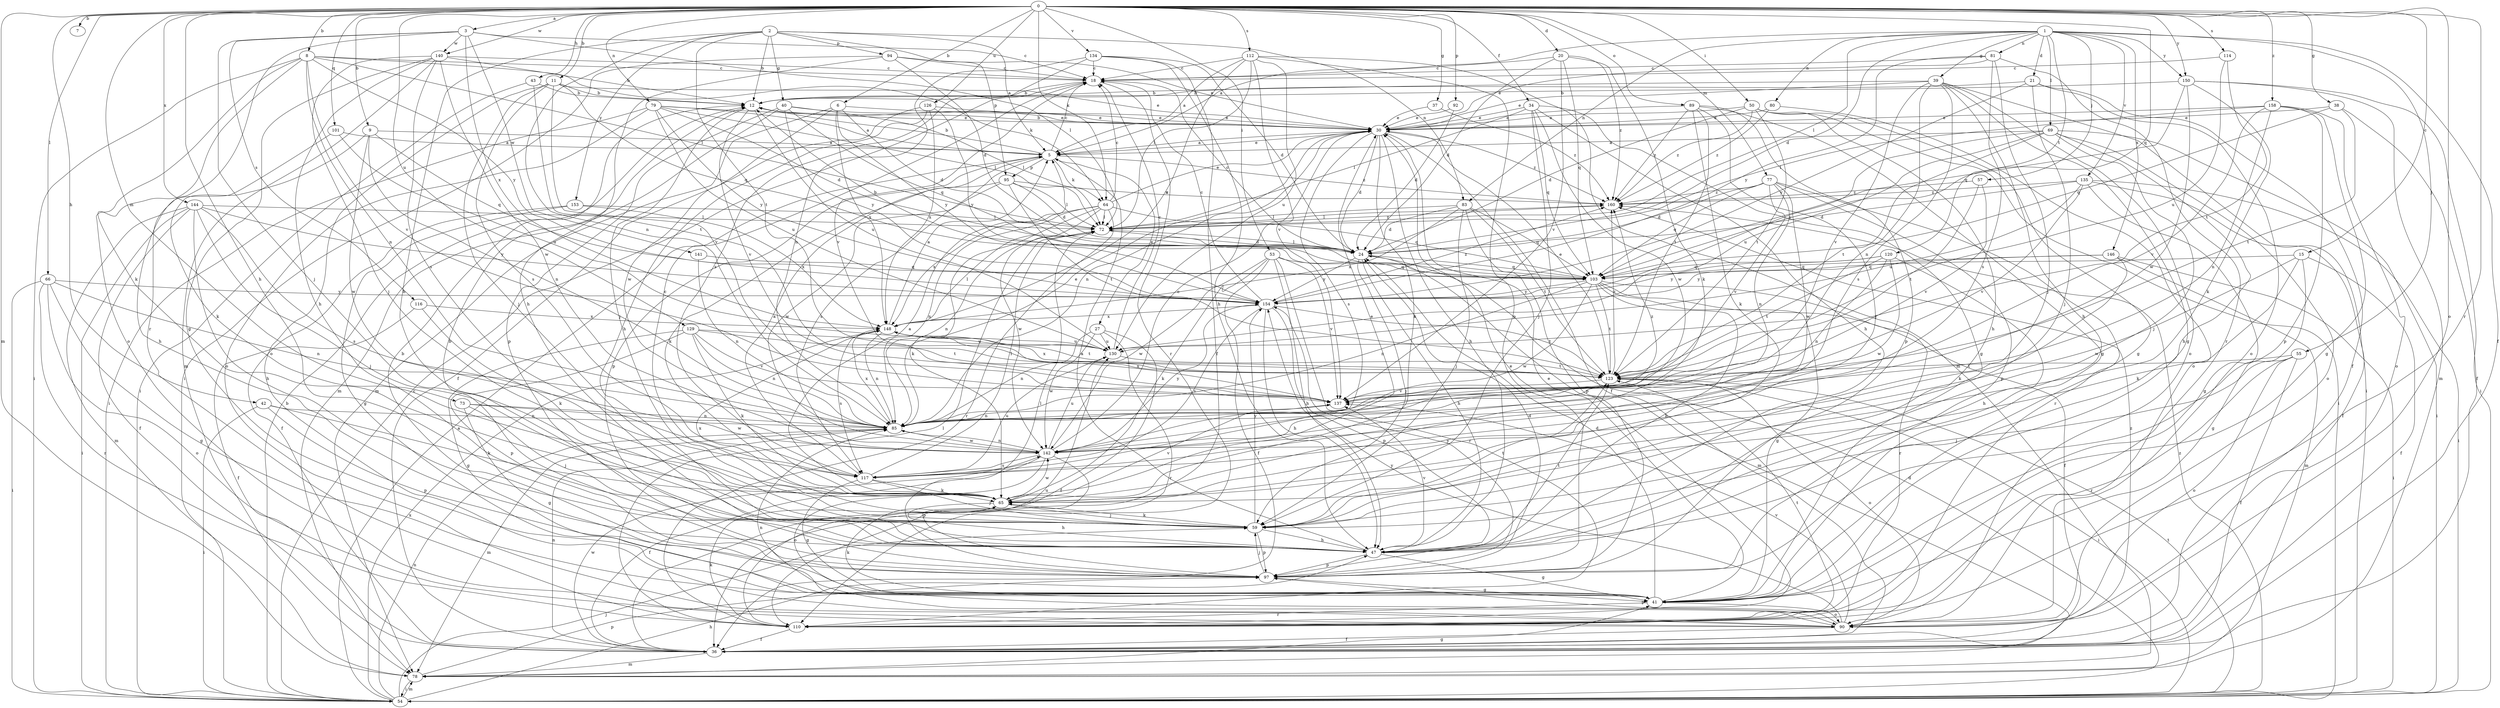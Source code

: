 strict digraph  {
0;
1;
2;
3;
5;
6;
7;
8;
9;
11;
12;
15;
18;
20;
21;
24;
27;
30;
34;
36;
37;
38;
39;
40;
41;
42;
43;
47;
50;
53;
54;
55;
57;
59;
64;
65;
66;
69;
72;
73;
77;
78;
79;
80;
81;
83;
85;
89;
90;
92;
94;
95;
97;
101;
103;
110;
112;
114;
116;
117;
120;
123;
126;
129;
130;
134;
135;
137;
140;
141;
142;
144;
146;
148;
150;
153;
154;
158;
160;
0 -> 3  [label=a];
0 -> 6  [label=b];
0 -> 7  [label=b];
0 -> 8  [label=b];
0 -> 9  [label=b];
0 -> 11  [label=b];
0 -> 15  [label=c];
0 -> 20  [label=d];
0 -> 34  [label=f];
0 -> 37  [label=g];
0 -> 38  [label=g];
0 -> 42  [label=h];
0 -> 43  [label=h];
0 -> 47  [label=h];
0 -> 50  [label=i];
0 -> 53  [label=i];
0 -> 64  [label=k];
0 -> 66  [label=l];
0 -> 73  [label=m];
0 -> 77  [label=m];
0 -> 78  [label=m];
0 -> 79  [label=n];
0 -> 89  [label=o];
0 -> 90  [label=o];
0 -> 92  [label=p];
0 -> 101  [label=q];
0 -> 103  [label=q];
0 -> 110  [label=r];
0 -> 112  [label=s];
0 -> 114  [label=s];
0 -> 126  [label=u];
0 -> 129  [label=u];
0 -> 134  [label=v];
0 -> 140  [label=w];
0 -> 144  [label=x];
0 -> 150  [label=y];
0 -> 158  [label=z];
1 -> 5  [label=a];
1 -> 21  [label=d];
1 -> 24  [label=d];
1 -> 36  [label=f];
1 -> 39  [label=g];
1 -> 55  [label=j];
1 -> 57  [label=j];
1 -> 69  [label=l];
1 -> 72  [label=l];
1 -> 80  [label=n];
1 -> 81  [label=n];
1 -> 83  [label=n];
1 -> 120  [label=t];
1 -> 135  [label=v];
1 -> 146  [label=x];
1 -> 150  [label=y];
2 -> 5  [label=a];
2 -> 12  [label=b];
2 -> 40  [label=g];
2 -> 47  [label=h];
2 -> 83  [label=n];
2 -> 85  [label=n];
2 -> 94  [label=p];
2 -> 95  [label=p];
2 -> 123  [label=t];
2 -> 153  [label=y];
3 -> 18  [label=c];
3 -> 59  [label=j];
3 -> 72  [label=l];
3 -> 110  [label=r];
3 -> 116  [label=s];
3 -> 140  [label=w];
3 -> 141  [label=w];
3 -> 148  [label=x];
5 -> 12  [label=b];
5 -> 18  [label=c];
5 -> 27  [label=e];
5 -> 30  [label=e];
5 -> 64  [label=k];
5 -> 95  [label=p];
5 -> 97  [label=p];
5 -> 117  [label=s];
5 -> 160  [label=z];
6 -> 24  [label=d];
6 -> 30  [label=e];
6 -> 78  [label=m];
6 -> 142  [label=w];
6 -> 148  [label=x];
6 -> 154  [label=y];
8 -> 18  [label=c];
8 -> 54  [label=i];
8 -> 64  [label=k];
8 -> 65  [label=k];
8 -> 72  [label=l];
8 -> 85  [label=n];
8 -> 90  [label=o];
8 -> 137  [label=v];
8 -> 154  [label=y];
9 -> 5  [label=a];
9 -> 65  [label=k];
9 -> 85  [label=n];
9 -> 103  [label=q];
9 -> 142  [label=w];
11 -> 12  [label=b];
11 -> 30  [label=e];
11 -> 59  [label=j];
11 -> 90  [label=o];
11 -> 103  [label=q];
11 -> 117  [label=s];
11 -> 137  [label=v];
12 -> 30  [label=e];
12 -> 59  [label=j];
12 -> 130  [label=u];
12 -> 137  [label=v];
15 -> 36  [label=f];
15 -> 41  [label=g];
15 -> 65  [label=k];
15 -> 103  [label=q];
15 -> 142  [label=w];
18 -> 12  [label=b];
18 -> 110  [label=r];
18 -> 137  [label=v];
20 -> 18  [label=c];
20 -> 24  [label=d];
20 -> 65  [label=k];
20 -> 103  [label=q];
20 -> 137  [label=v];
20 -> 160  [label=z];
21 -> 12  [label=b];
21 -> 36  [label=f];
21 -> 59  [label=j];
21 -> 90  [label=o];
21 -> 154  [label=y];
24 -> 18  [label=c];
24 -> 47  [label=h];
24 -> 59  [label=j];
24 -> 72  [label=l];
24 -> 78  [label=m];
24 -> 103  [label=q];
24 -> 154  [label=y];
27 -> 36  [label=f];
27 -> 85  [label=n];
27 -> 110  [label=r];
27 -> 130  [label=u];
27 -> 142  [label=w];
30 -> 5  [label=a];
30 -> 12  [label=b];
30 -> 24  [label=d];
30 -> 36  [label=f];
30 -> 47  [label=h];
30 -> 65  [label=k];
30 -> 85  [label=n];
30 -> 117  [label=s];
30 -> 160  [label=z];
34 -> 30  [label=e];
34 -> 41  [label=g];
34 -> 47  [label=h];
34 -> 59  [label=j];
34 -> 72  [label=l];
34 -> 103  [label=q];
34 -> 142  [label=w];
36 -> 78  [label=m];
36 -> 85  [label=n];
36 -> 142  [label=w];
36 -> 160  [label=z];
37 -> 30  [label=e];
37 -> 160  [label=z];
38 -> 30  [label=e];
38 -> 36  [label=f];
38 -> 103  [label=q];
38 -> 123  [label=t];
39 -> 12  [label=b];
39 -> 30  [label=e];
39 -> 41  [label=g];
39 -> 47  [label=h];
39 -> 54  [label=i];
39 -> 85  [label=n];
39 -> 90  [label=o];
39 -> 117  [label=s];
39 -> 137  [label=v];
40 -> 30  [label=e];
40 -> 72  [label=l];
40 -> 78  [label=m];
40 -> 97  [label=p];
40 -> 103  [label=q];
40 -> 154  [label=y];
41 -> 12  [label=b];
41 -> 24  [label=d];
41 -> 30  [label=e];
41 -> 65  [label=k];
41 -> 90  [label=o];
41 -> 110  [label=r];
42 -> 54  [label=i];
42 -> 65  [label=k];
42 -> 85  [label=n];
42 -> 97  [label=p];
43 -> 12  [label=b];
43 -> 54  [label=i];
43 -> 123  [label=t];
47 -> 5  [label=a];
47 -> 41  [label=g];
47 -> 97  [label=p];
47 -> 123  [label=t];
47 -> 137  [label=v];
50 -> 24  [label=d];
50 -> 30  [label=e];
50 -> 41  [label=g];
50 -> 47  [label=h];
50 -> 54  [label=i];
50 -> 123  [label=t];
50 -> 160  [label=z];
53 -> 36  [label=f];
53 -> 47  [label=h];
53 -> 65  [label=k];
53 -> 103  [label=q];
53 -> 110  [label=r];
53 -> 137  [label=v];
53 -> 142  [label=w];
54 -> 5  [label=a];
54 -> 12  [label=b];
54 -> 18  [label=c];
54 -> 24  [label=d];
54 -> 47  [label=h];
54 -> 59  [label=j];
54 -> 78  [label=m];
54 -> 85  [label=n];
54 -> 123  [label=t];
54 -> 148  [label=x];
54 -> 160  [label=z];
55 -> 36  [label=f];
55 -> 59  [label=j];
55 -> 90  [label=o];
55 -> 110  [label=r];
55 -> 123  [label=t];
57 -> 123  [label=t];
57 -> 137  [label=v];
57 -> 160  [label=z];
59 -> 47  [label=h];
59 -> 65  [label=k];
59 -> 97  [label=p];
59 -> 123  [label=t];
59 -> 148  [label=x];
59 -> 154  [label=y];
64 -> 18  [label=c];
64 -> 30  [label=e];
64 -> 65  [label=k];
64 -> 72  [label=l];
64 -> 85  [label=n];
64 -> 103  [label=q];
64 -> 110  [label=r];
64 -> 142  [label=w];
64 -> 148  [label=x];
65 -> 5  [label=a];
65 -> 18  [label=c];
65 -> 30  [label=e];
65 -> 47  [label=h];
65 -> 59  [label=j];
65 -> 137  [label=v];
65 -> 142  [label=w];
66 -> 41  [label=g];
66 -> 54  [label=i];
66 -> 85  [label=n];
66 -> 90  [label=o];
66 -> 110  [label=r];
66 -> 154  [label=y];
69 -> 5  [label=a];
69 -> 47  [label=h];
69 -> 54  [label=i];
69 -> 59  [label=j];
69 -> 90  [label=o];
69 -> 123  [label=t];
69 -> 130  [label=u];
69 -> 154  [label=y];
72 -> 24  [label=d];
72 -> 85  [label=n];
72 -> 160  [label=z];
73 -> 41  [label=g];
73 -> 59  [label=j];
73 -> 85  [label=n];
73 -> 142  [label=w];
77 -> 24  [label=d];
77 -> 85  [label=n];
77 -> 97  [label=p];
77 -> 103  [label=q];
77 -> 110  [label=r];
77 -> 137  [label=v];
77 -> 142  [label=w];
77 -> 160  [label=z];
78 -> 41  [label=g];
78 -> 54  [label=i];
78 -> 97  [label=p];
79 -> 5  [label=a];
79 -> 24  [label=d];
79 -> 30  [label=e];
79 -> 54  [label=i];
79 -> 72  [label=l];
79 -> 90  [label=o];
79 -> 130  [label=u];
79 -> 154  [label=y];
80 -> 30  [label=e];
80 -> 90  [label=o];
80 -> 160  [label=z];
81 -> 18  [label=c];
81 -> 30  [label=e];
81 -> 59  [label=j];
81 -> 110  [label=r];
81 -> 117  [label=s];
81 -> 154  [label=y];
83 -> 24  [label=d];
83 -> 59  [label=j];
83 -> 72  [label=l];
83 -> 97  [label=p];
83 -> 103  [label=q];
83 -> 123  [label=t];
83 -> 148  [label=x];
85 -> 30  [label=e];
85 -> 78  [label=m];
85 -> 142  [label=w];
85 -> 148  [label=x];
85 -> 160  [label=z];
89 -> 30  [label=e];
89 -> 41  [label=g];
89 -> 59  [label=j];
89 -> 65  [label=k];
89 -> 97  [label=p];
89 -> 123  [label=t];
89 -> 160  [label=z];
90 -> 36  [label=f];
90 -> 85  [label=n];
90 -> 97  [label=p];
90 -> 137  [label=v];
90 -> 154  [label=y];
92 -> 24  [label=d];
92 -> 30  [label=e];
94 -> 18  [label=c];
94 -> 24  [label=d];
94 -> 30  [label=e];
94 -> 47  [label=h];
94 -> 54  [label=i];
95 -> 24  [label=d];
95 -> 65  [label=k];
95 -> 72  [label=l];
95 -> 123  [label=t];
95 -> 142  [label=w];
95 -> 160  [label=z];
97 -> 12  [label=b];
97 -> 24  [label=d];
97 -> 41  [label=g];
97 -> 59  [label=j];
97 -> 72  [label=l];
97 -> 154  [label=y];
101 -> 5  [label=a];
101 -> 47  [label=h];
101 -> 130  [label=u];
103 -> 12  [label=b];
103 -> 36  [label=f];
103 -> 41  [label=g];
103 -> 47  [label=h];
103 -> 85  [label=n];
103 -> 110  [label=r];
103 -> 123  [label=t];
103 -> 142  [label=w];
103 -> 154  [label=y];
110 -> 30  [label=e];
110 -> 36  [label=f];
110 -> 65  [label=k];
110 -> 72  [label=l];
110 -> 123  [label=t];
110 -> 130  [label=u];
112 -> 5  [label=a];
112 -> 18  [label=c];
112 -> 72  [label=l];
112 -> 78  [label=m];
112 -> 97  [label=p];
112 -> 130  [label=u];
112 -> 137  [label=v];
112 -> 148  [label=x];
114 -> 18  [label=c];
114 -> 123  [label=t];
114 -> 130  [label=u];
116 -> 36  [label=f];
116 -> 65  [label=k];
116 -> 148  [label=x];
117 -> 5  [label=a];
117 -> 41  [label=g];
117 -> 59  [label=j];
117 -> 65  [label=k];
117 -> 72  [label=l];
117 -> 130  [label=u];
120 -> 47  [label=h];
120 -> 85  [label=n];
120 -> 103  [label=q];
120 -> 123  [label=t];
120 -> 142  [label=w];
120 -> 154  [label=y];
123 -> 30  [label=e];
123 -> 54  [label=i];
123 -> 90  [label=o];
123 -> 137  [label=v];
123 -> 148  [label=x];
123 -> 160  [label=z];
126 -> 30  [label=e];
126 -> 36  [label=f];
126 -> 47  [label=h];
126 -> 148  [label=x];
126 -> 154  [label=y];
129 -> 41  [label=g];
129 -> 65  [label=k];
129 -> 85  [label=n];
129 -> 97  [label=p];
129 -> 123  [label=t];
129 -> 130  [label=u];
129 -> 137  [label=v];
130 -> 18  [label=c];
130 -> 123  [label=t];
134 -> 18  [label=c];
134 -> 24  [label=d];
134 -> 36  [label=f];
134 -> 47  [label=h];
134 -> 85  [label=n];
134 -> 117  [label=s];
135 -> 24  [label=d];
135 -> 36  [label=f];
135 -> 41  [label=g];
135 -> 54  [label=i];
135 -> 130  [label=u];
135 -> 137  [label=v];
135 -> 160  [label=z];
137 -> 85  [label=n];
137 -> 148  [label=x];
140 -> 12  [label=b];
140 -> 18  [label=c];
140 -> 41  [label=g];
140 -> 47  [label=h];
140 -> 59  [label=j];
140 -> 78  [label=m];
140 -> 117  [label=s];
140 -> 142  [label=w];
141 -> 85  [label=n];
141 -> 103  [label=q];
142 -> 30  [label=e];
142 -> 36  [label=f];
142 -> 85  [label=n];
142 -> 90  [label=o];
142 -> 97  [label=p];
142 -> 117  [label=s];
142 -> 130  [label=u];
142 -> 154  [label=y];
144 -> 36  [label=f];
144 -> 47  [label=h];
144 -> 54  [label=i];
144 -> 59  [label=j];
144 -> 72  [label=l];
144 -> 78  [label=m];
144 -> 117  [label=s];
144 -> 154  [label=y];
146 -> 54  [label=i];
146 -> 65  [label=k];
146 -> 78  [label=m];
146 -> 103  [label=q];
146 -> 154  [label=y];
148 -> 5  [label=a];
148 -> 72  [label=l];
148 -> 85  [label=n];
148 -> 117  [label=s];
148 -> 123  [label=t];
148 -> 130  [label=u];
150 -> 12  [label=b];
150 -> 54  [label=i];
150 -> 65  [label=k];
150 -> 78  [label=m];
150 -> 103  [label=q];
150 -> 142  [label=w];
153 -> 36  [label=f];
153 -> 41  [label=g];
153 -> 72  [label=l];
153 -> 148  [label=x];
154 -> 18  [label=c];
154 -> 47  [label=h];
154 -> 97  [label=p];
154 -> 117  [label=s];
154 -> 123  [label=t];
154 -> 148  [label=x];
154 -> 160  [label=z];
158 -> 30  [label=e];
158 -> 41  [label=g];
158 -> 72  [label=l];
158 -> 85  [label=n];
158 -> 90  [label=o];
158 -> 97  [label=p];
158 -> 137  [label=v];
160 -> 72  [label=l];
}
